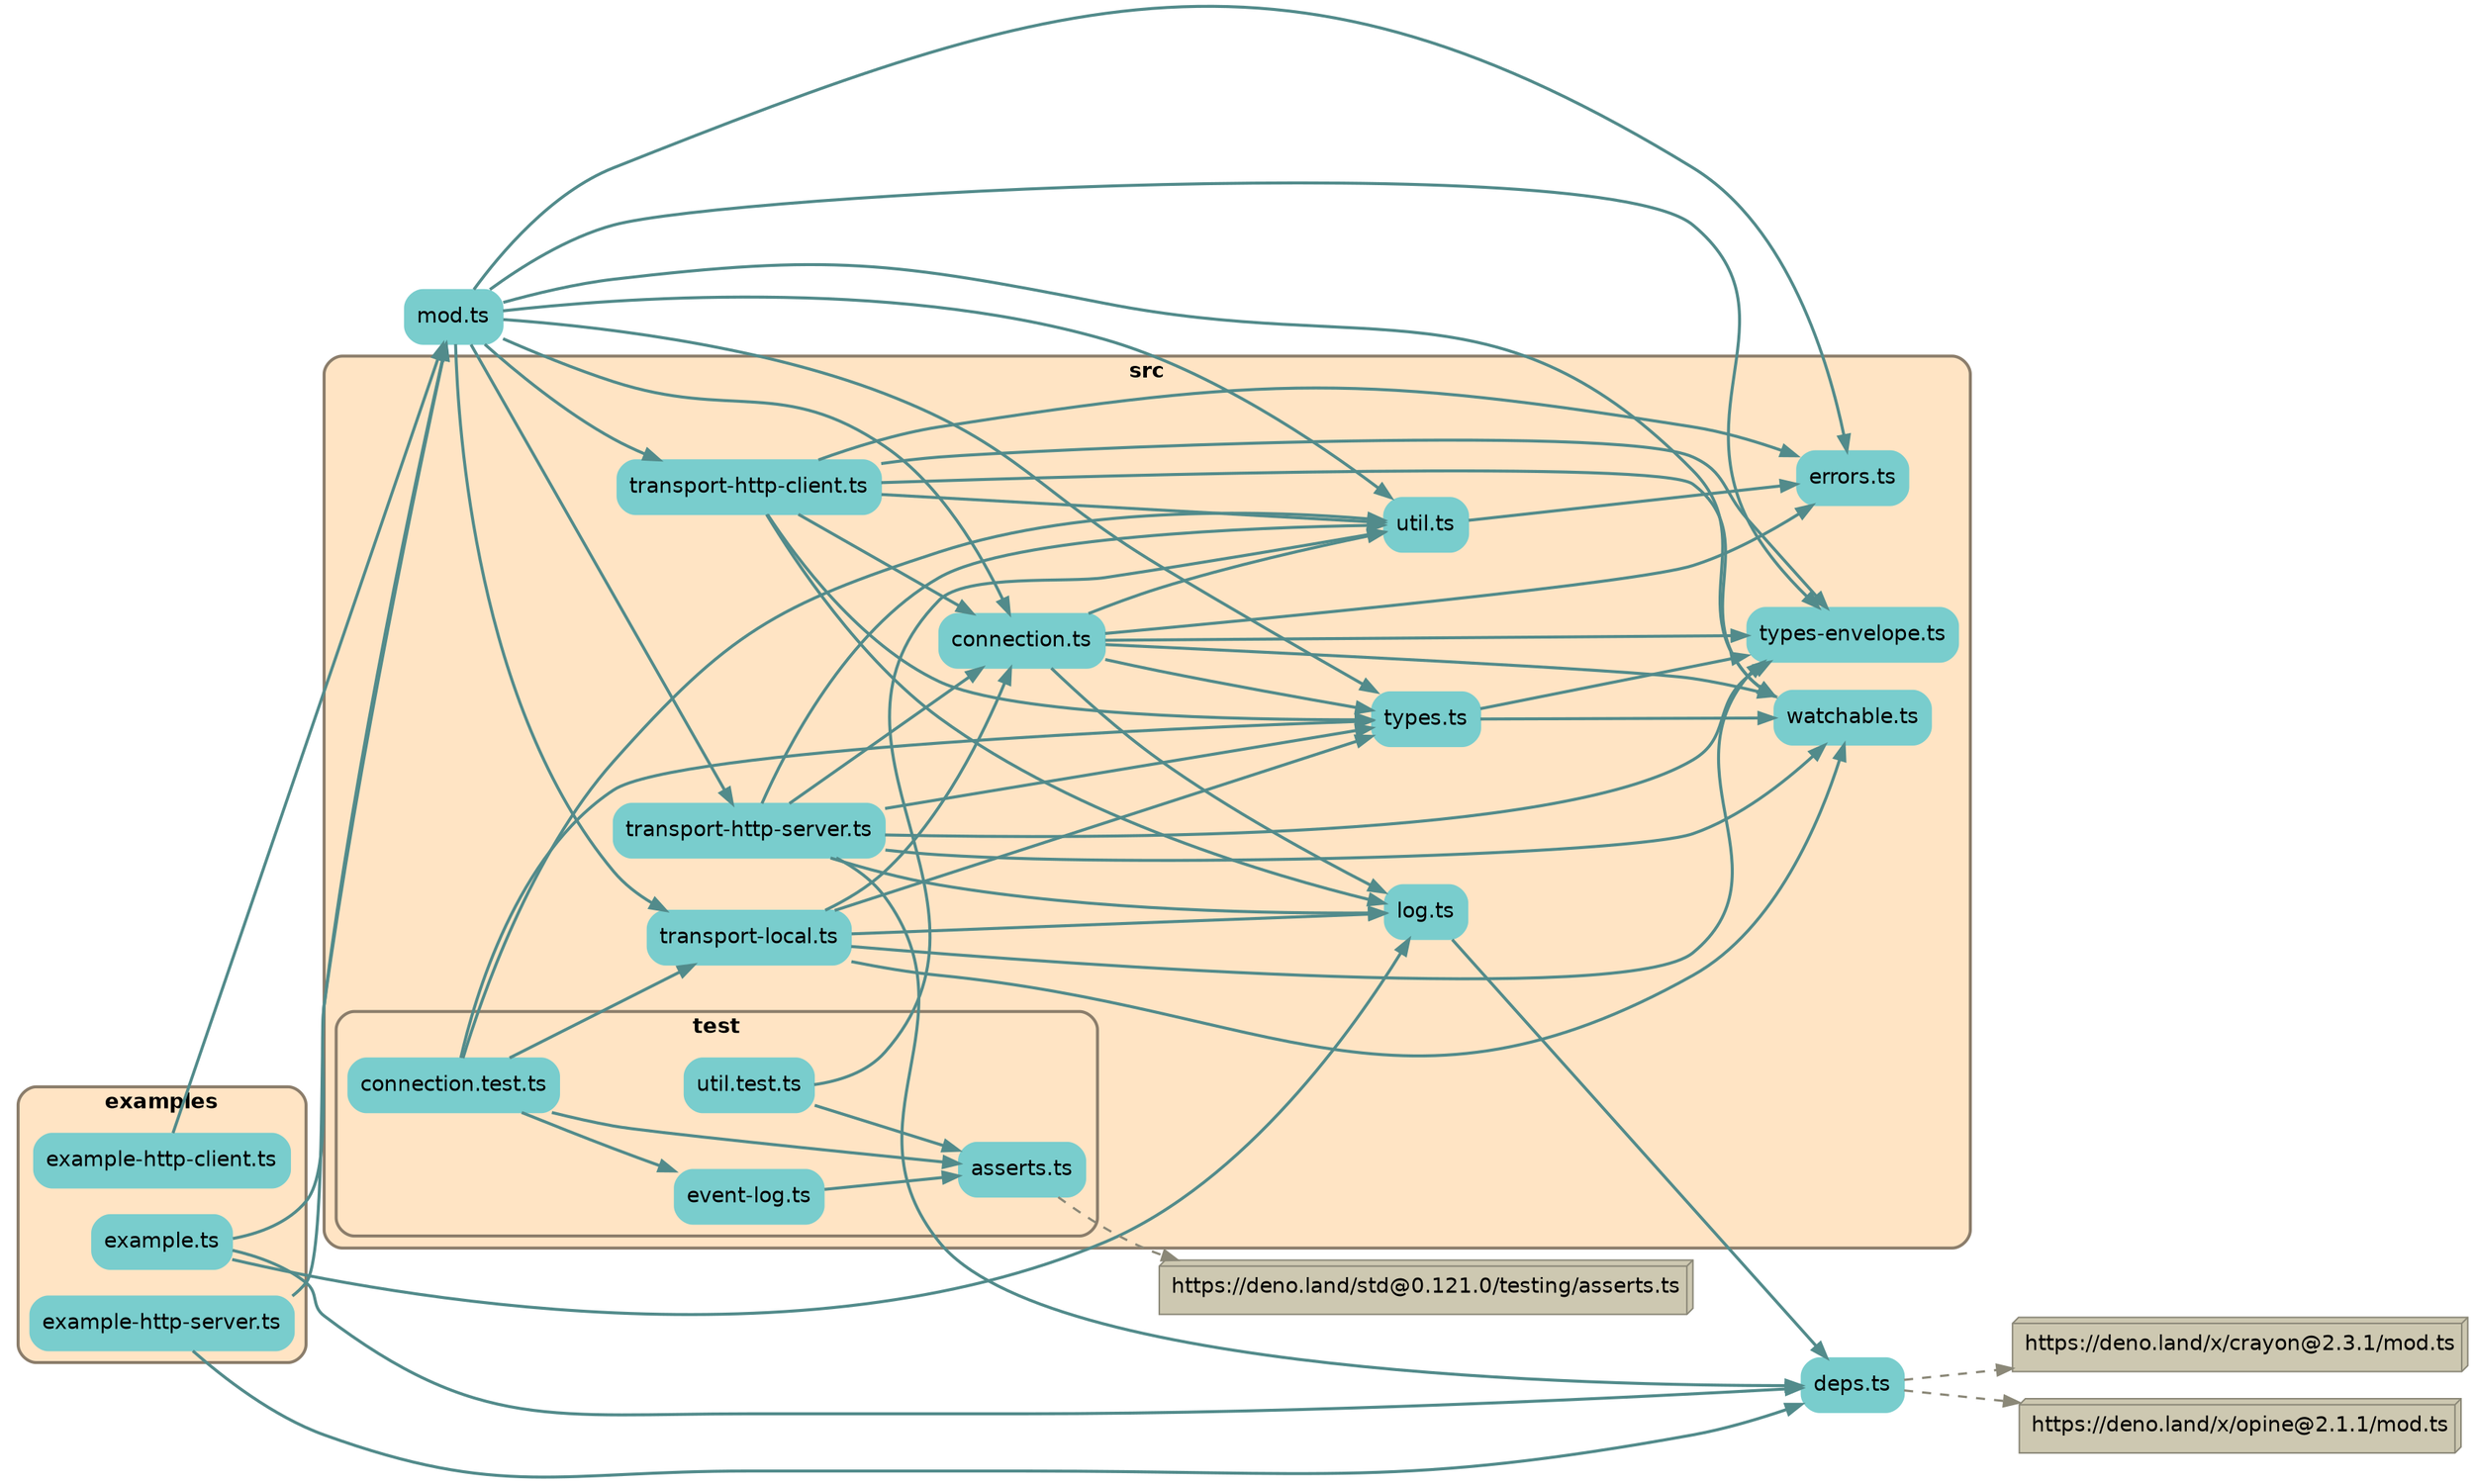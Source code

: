 
digraph G {
    //splines=line;
    //splines=polyline;
    splines=true;
    rankdir=LR;
    //newrank=true;
    compound=true;
    graph [fontname = "helvetica"];  // dpi=72
    node [fontname = "helvetica"];
    edge [fontname = "helvetica"];
    
    // files in their folder clusters
        "deps.ts" [label="deps.ts", shape=rectangle; style="rounded,filled"; color=darkslategray3];
        "mod.ts" [label="mod.ts", shape=rectangle; style="rounded,filled"; color=darkslategray3];

        subgraph cluster816164315 {
            label=<<b>examples</b>>;
            style="rounded,filled";
            fillcolor=bisque;
            color=bisque4;
            penwidth=2;
                    
            "examples/example-http-client.ts" [label="example-http-client.ts", shape=rectangle; style="rounded,filled"; color=darkslategray3];
            "examples/example-http-server.ts" [label="example-http-server.ts", shape=rectangle; style="rounded,filled"; color=darkslategray3];
            "examples/example.ts" [label="example.ts", shape=rectangle; style="rounded,filled"; color=darkslategray3];
        }

        subgraph cluster8707387619 {
            label=<<b>src</b>>;
            style="rounded,filled";
            fillcolor=bisque;
            color=bisque4;
            penwidth=2;
                    
            "src/connection.ts" [label="connection.ts", shape=rectangle; style="rounded,filled"; color=darkslategray3];
            "src/errors.ts" [label="errors.ts", shape=rectangle; style="rounded,filled"; color=darkslategray3];
            "src/log.ts" [label="log.ts", shape=rectangle; style="rounded,filled"; color=darkslategray3];
            "src/transport-http-client.ts" [label="transport-http-client.ts", shape=rectangle; style="rounded,filled"; color=darkslategray3];
            "src/transport-http-server.ts" [label="transport-http-server.ts", shape=rectangle; style="rounded,filled"; color=darkslategray3];
            "src/transport-local.ts" [label="transport-local.ts", shape=rectangle; style="rounded,filled"; color=darkslategray3];
            "src/types-envelope.ts" [label="types-envelope.ts", shape=rectangle; style="rounded,filled"; color=darkslategray3];
            "src/types.ts" [label="types.ts", shape=rectangle; style="rounded,filled"; color=darkslategray3];
            "src/util.ts" [label="util.ts", shape=rectangle; style="rounded,filled"; color=darkslategray3];
            "src/watchable.ts" [label="watchable.ts", shape=rectangle; style="rounded,filled"; color=darkslategray3];
    
            subgraph cluster2588540949 {
                label=<<b>test</b>>;
                style="rounded,filled";
                fillcolor=bisque;
                color=bisque4;
                penwidth=2;
                        
                "src/test/asserts.ts" [label="asserts.ts", shape=rectangle; style="rounded,filled"; color=darkslategray3];
                "src/test/connection.test.ts" [label="connection.test.ts", shape=rectangle; style="rounded,filled"; color=darkslategray3];
                "src/test/event-log.ts" [label="event-log.ts", shape=rectangle; style="rounded,filled"; color=darkslategray3];
                "src/test/util.test.ts" [label="util.test.ts", shape=rectangle; style="rounded,filled"; color=darkslategray3];
            }
        }

    // packages not in their own cluster
        "https://deno.land/x/crayon@2.3.1/mod.ts" [shape=box3d, style=filled, fillcolor=cornsilk3, color=cornsilk4];
        "https://deno.land/x/opine@2.1.1/mod.ts" [shape=box3d, style=filled, fillcolor=cornsilk3, color=cornsilk4];
        "https://deno.land/std@0.121.0/testing/asserts.ts" [shape=box3d, style=filled, fillcolor=cornsilk3, color=cornsilk4];

    // edges between files
    "examples/example-http-client.ts" -> "mod.ts" [penwidth=2; color=darkslategray4];
    "examples/example-http-server.ts" -> "mod.ts" [penwidth=2; color=darkslategray4];
    "examples/example-http-server.ts" -> "deps.ts" [penwidth=2; color=darkslategray4];
    "examples/example.ts" -> "mod.ts" [penwidth=2; color=darkslategray4];
    "examples/example.ts" -> "src/log.ts" [penwidth=2; color=darkslategray4];
    "examples/example.ts" -> "deps.ts" [penwidth=2; color=darkslategray4];
    "mod.ts" -> "src/connection.ts" [penwidth=2; color=darkslategray4];
    "mod.ts" -> "src/errors.ts" [penwidth=2; color=darkslategray4];
    "mod.ts" -> "src/transport-http-client.ts" [penwidth=2; color=darkslategray4];
    "mod.ts" -> "src/transport-http-server.ts" [penwidth=2; color=darkslategray4];
    "mod.ts" -> "src/transport-local.ts" [penwidth=2; color=darkslategray4];
    "mod.ts" -> "src/types-envelope.ts" [penwidth=2; color=darkslategray4];
    "mod.ts" -> "src/types.ts" [penwidth=2; color=darkslategray4];
    "mod.ts" -> "src/util.ts" [penwidth=2; color=darkslategray4];
    "mod.ts" -> "src/watchable.ts" [penwidth=2; color=darkslategray4];
    "src/connection.ts" -> "src/errors.ts" [penwidth=2; color=darkslategray4];
    "src/connection.ts" -> "src/types.ts" [penwidth=2; color=darkslategray4];
    "src/connection.ts" -> "src/types-envelope.ts" [penwidth=2; color=darkslategray4];
    "src/connection.ts" -> "src/watchable.ts" [penwidth=2; color=darkslategray4];
    "src/connection.ts" -> "src/util.ts" [penwidth=2; color=darkslategray4];
    "src/connection.ts" -> "src/log.ts" [penwidth=2; color=darkslategray4];
    "src/log.ts" -> "deps.ts" [penwidth=2; color=darkslategray4];
    "src/test/connection.test.ts" -> "src/test/asserts.ts" [penwidth=2; color=darkslategray4];
    "src/test/connection.test.ts" -> "src/types.ts" [penwidth=2; color=darkslategray4];
    "src/test/connection.test.ts" -> "src/transport-local.ts" [penwidth=2; color=darkslategray4];
    "src/test/connection.test.ts" -> "src/util.ts" [penwidth=2; color=darkslategray4];
    "src/test/connection.test.ts" -> "src/test/event-log.ts" [penwidth=2; color=darkslategray4];
    "src/test/event-log.ts" -> "src/test/asserts.ts" [penwidth=2; color=darkslategray4];
    "src/test/util.test.ts" -> "src/test/asserts.ts" [penwidth=2; color=darkslategray4];
    "src/test/util.test.ts" -> "src/util.ts" [penwidth=2; color=darkslategray4];
    "src/transport-http-client.ts" -> "src/errors.ts" [penwidth=2; color=darkslategray4];
    "src/transport-http-client.ts" -> "src/types.ts" [penwidth=2; color=darkslategray4];
    "src/transport-http-client.ts" -> "src/types-envelope.ts" [penwidth=2; color=darkslategray4];
    "src/transport-http-client.ts" -> "src/watchable.ts" [penwidth=2; color=darkslategray4];
    "src/transport-http-client.ts" -> "src/util.ts" [penwidth=2; color=darkslategray4];
    "src/transport-http-client.ts" -> "src/connection.ts" [penwidth=2; color=darkslategray4];
    "src/transport-http-client.ts" -> "src/log.ts" [penwidth=2; color=darkslategray4];
    "src/transport-http-server.ts" -> "src/types.ts" [penwidth=2; color=darkslategray4];
    "src/transport-http-server.ts" -> "src/types-envelope.ts" [penwidth=2; color=darkslategray4];
    "src/transport-http-server.ts" -> "src/util.ts" [penwidth=2; color=darkslategray4];
    "src/transport-http-server.ts" -> "src/watchable.ts" [penwidth=2; color=darkslategray4];
    "src/transport-http-server.ts" -> "src/connection.ts" [penwidth=2; color=darkslategray4];
    "src/transport-http-server.ts" -> "src/log.ts" [penwidth=2; color=darkslategray4];
    "src/transport-http-server.ts" -> "deps.ts" [penwidth=2; color=darkslategray4];
    "src/transport-local.ts" -> "src/types.ts" [penwidth=2; color=darkslategray4];
    "src/transport-local.ts" -> "src/types-envelope.ts" [penwidth=2; color=darkslategray4];
    "src/transport-local.ts" -> "src/watchable.ts" [penwidth=2; color=darkslategray4];
    "src/transport-local.ts" -> "src/connection.ts" [penwidth=2; color=darkslategray4];
    "src/transport-local.ts" -> "src/log.ts" [penwidth=2; color=darkslategray4];
    "src/types.ts" -> "src/types-envelope.ts" [penwidth=2; color=darkslategray4];
    "src/types.ts" -> "src/watchable.ts" [penwidth=2; color=darkslategray4];
    "src/util.ts" -> "src/errors.ts" [penwidth=2; color=darkslategray4];

    // edges from files to packages
    "deps.ts" -> "https://deno.land/x/crayon@2.3.1/mod.ts" [penwidth=1.5; style=dashed, color=cornsilk4, weight=1];
    "deps.ts" -> "https://deno.land/x/opine@2.1.1/mod.ts" [penwidth=1.5; style=dashed, color=cornsilk4, weight=1];
    "src/test/asserts.ts" -> "https://deno.land/std@0.121.0/testing/asserts.ts" [penwidth=1.5; style=dashed, color=cornsilk4, weight=1];

}
